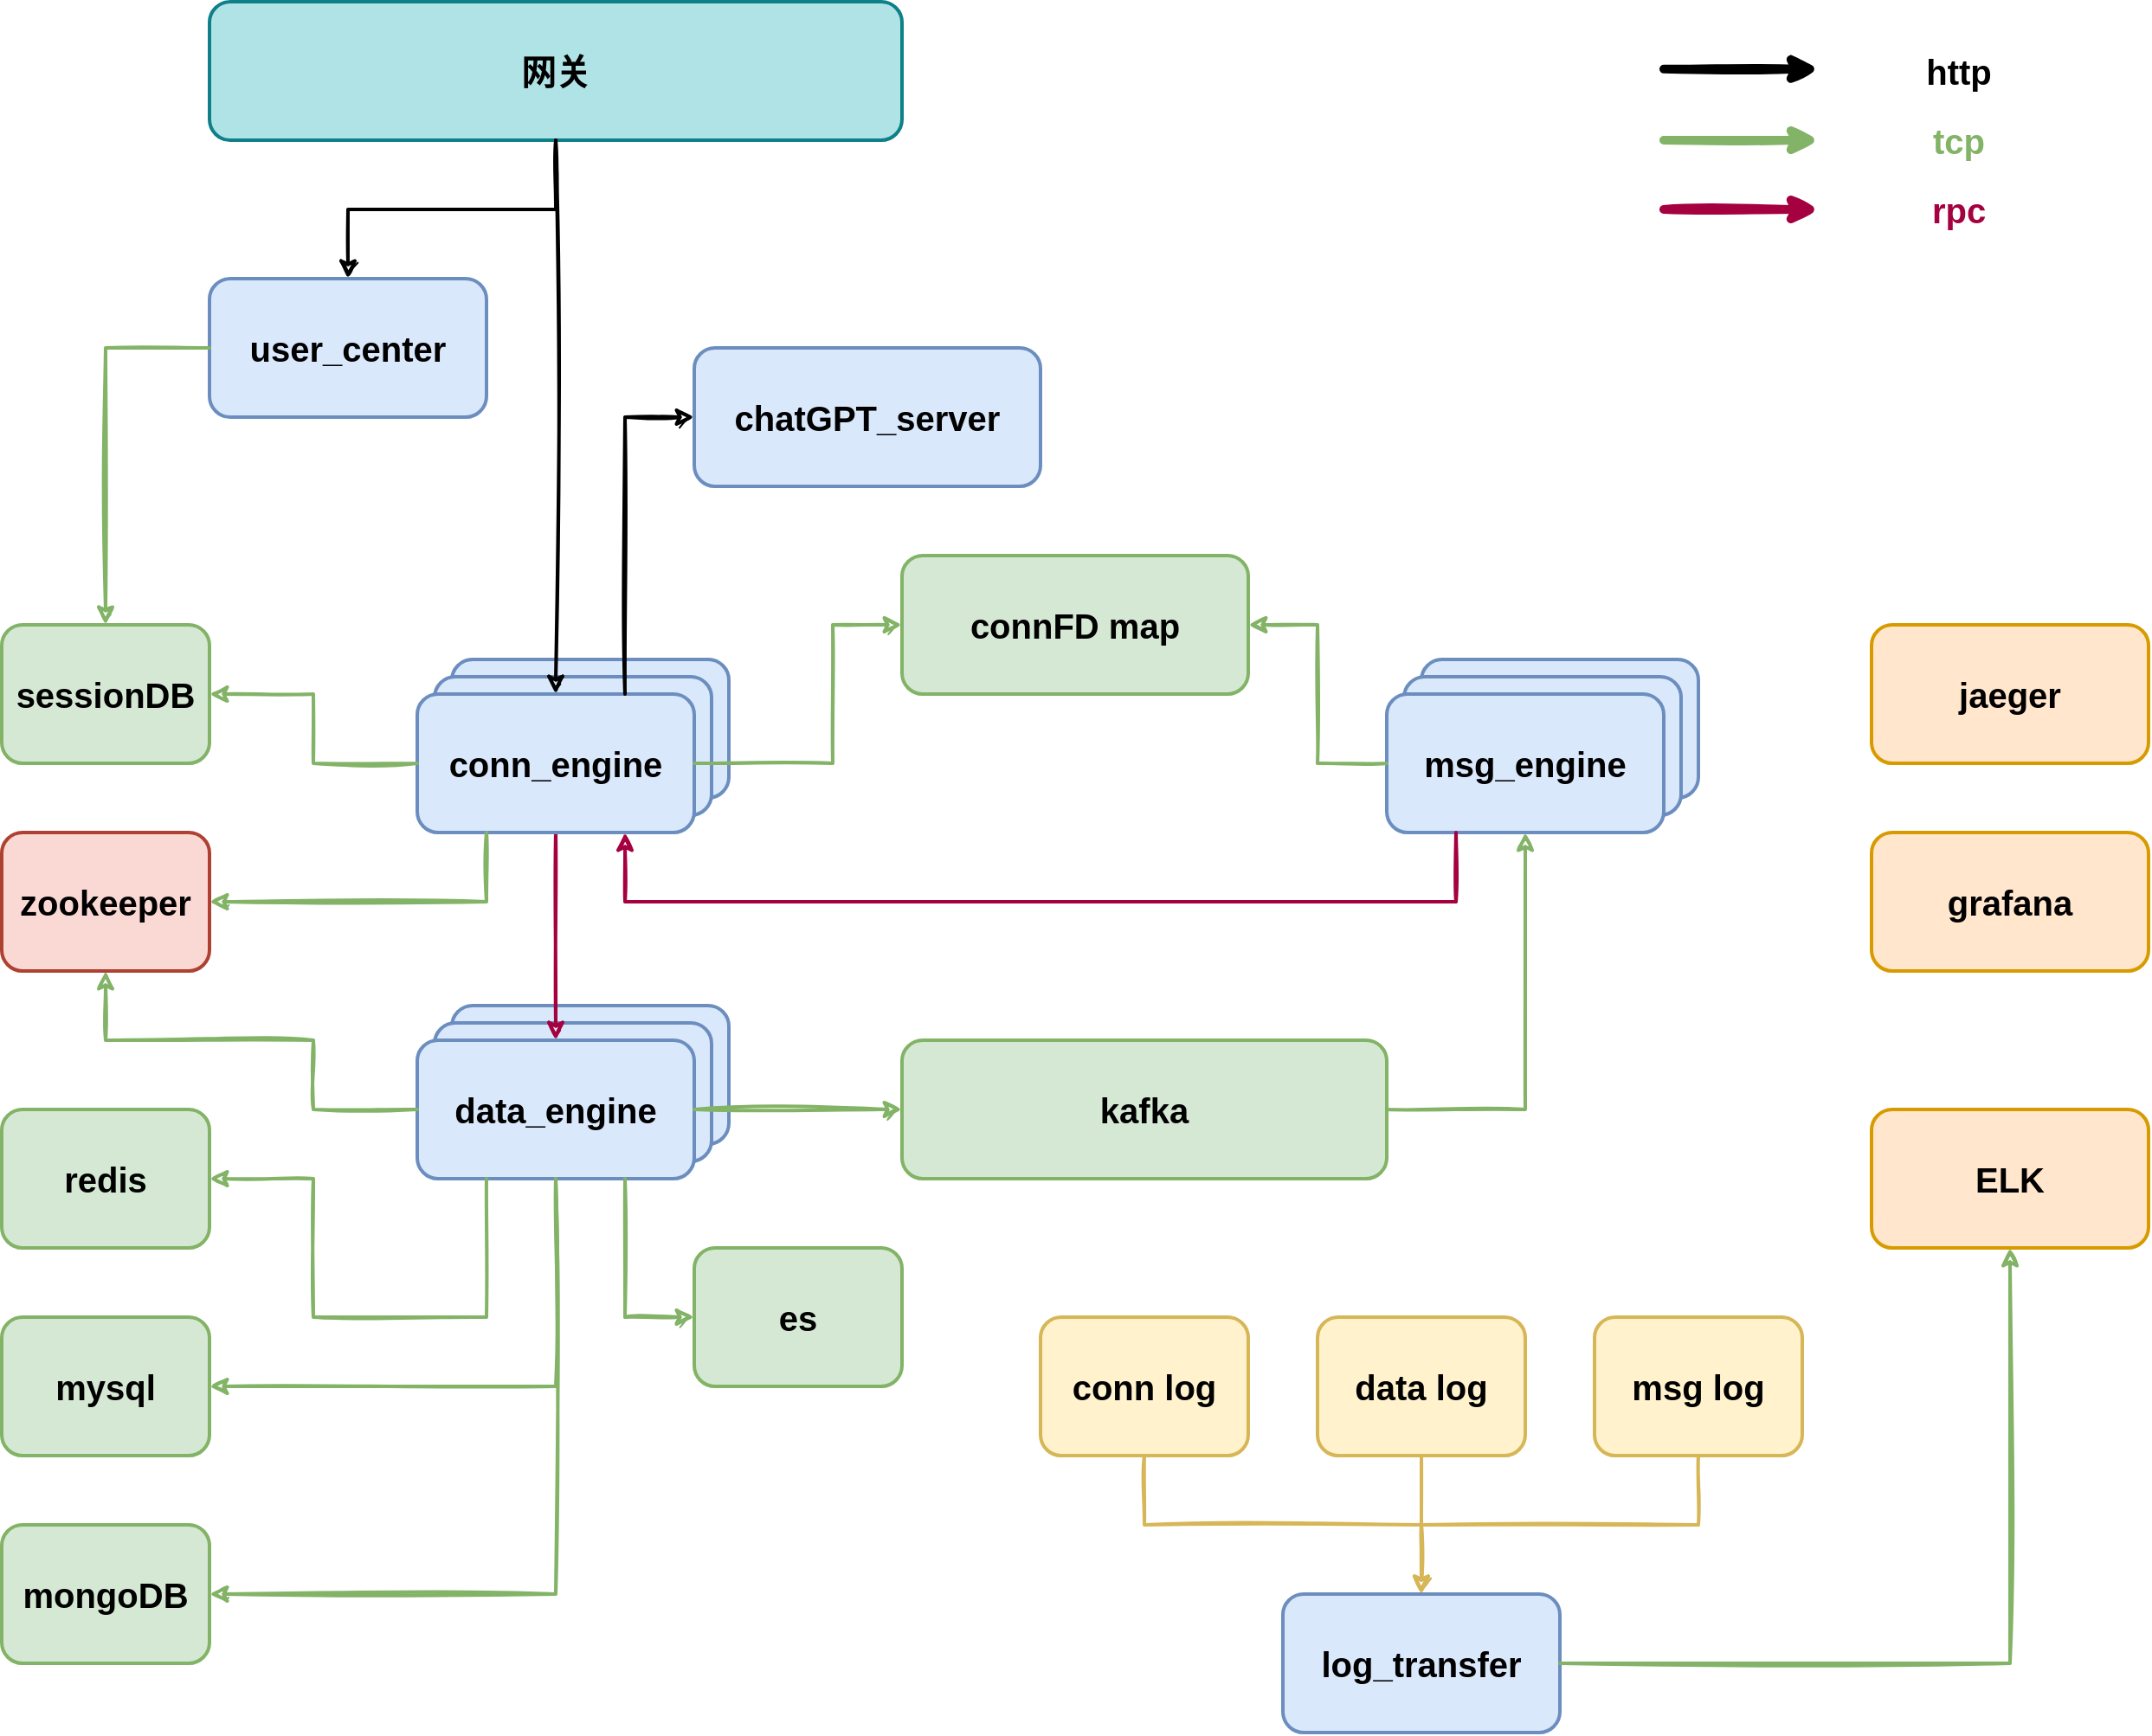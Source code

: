 <mxfile version="20.8.23" type="github">
  <diagram name="第 1 页" id="drtUxWVJf8qe9z6vCUvX">
    <mxGraphModel dx="2295" dy="2117" grid="1" gridSize="10" guides="1" tooltips="1" connect="1" arrows="1" fold="1" page="1" pageScale="1" pageWidth="827" pageHeight="1169" math="0" shadow="0">
      <root>
        <mxCell id="0" />
        <mxCell id="1" parent="0" />
        <mxCell id="sb3F21ZvVIw3IBBPBF7H-9" value="" style="rounded=1;whiteSpace=wrap;html=1;strokeWidth=2;fillWeight=4;hachureGap=8;hachureAngle=45;fillColor=#dae8fc;strokeColor=#6c8ebf;fontStyle=1;fontSize=20;" vertex="1" parent="1">
          <mxGeometry x="220" y="580" width="160" height="80" as="geometry" />
        </mxCell>
        <mxCell id="sb3F21ZvVIw3IBBPBF7H-7" value="" style="rounded=1;whiteSpace=wrap;html=1;strokeWidth=2;fillWeight=4;hachureGap=8;hachureAngle=45;fillColor=#dae8fc;strokeColor=#6c8ebf;fontStyle=1;fontSize=20;" vertex="1" parent="1">
          <mxGeometry x="210" y="590" width="160" height="80" as="geometry" />
        </mxCell>
        <mxCell id="sb3F21ZvVIw3IBBPBF7H-5" value="data_engine" style="rounded=1;whiteSpace=wrap;html=1;strokeWidth=2;fillWeight=4;hachureGap=8;hachureAngle=45;fillColor=#dae8fc;strokeColor=#6c8ebf;fontStyle=1;fontSize=20;" vertex="1" parent="1">
          <mxGeometry x="200" y="600" width="160" height="80" as="geometry" />
        </mxCell>
        <mxCell id="sb3F21ZvVIw3IBBPBF7H-10" value="" style="rounded=1;whiteSpace=wrap;html=1;strokeWidth=2;fillWeight=4;hachureGap=8;hachureAngle=45;fillColor=#dae8fc;strokeColor=#6c8ebf;fontStyle=1;fontSize=20;" vertex="1" parent="1">
          <mxGeometry x="780" y="380" width="160" height="80" as="geometry" />
        </mxCell>
        <mxCell id="sb3F21ZvVIw3IBBPBF7H-11" value="" style="rounded=1;whiteSpace=wrap;html=1;strokeWidth=2;fillWeight=4;hachureGap=8;hachureAngle=45;fillColor=#dae8fc;strokeColor=#6c8ebf;fontStyle=1;fontSize=20;" vertex="1" parent="1">
          <mxGeometry x="770" y="390" width="160" height="80" as="geometry" />
        </mxCell>
        <mxCell id="sb3F21ZvVIw3IBBPBF7H-12" value="msg_engine" style="rounded=1;whiteSpace=wrap;html=1;strokeWidth=2;fillWeight=4;hachureGap=8;hachureAngle=45;fillColor=#dae8fc;strokeColor=#6c8ebf;fontStyle=1;fontSize=20;" vertex="1" parent="1">
          <mxGeometry x="760" y="400" width="160" height="80" as="geometry" />
        </mxCell>
        <mxCell id="sb3F21ZvVIw3IBBPBF7H-15" value="redis" style="rounded=1;whiteSpace=wrap;html=1;strokeWidth=2;fillWeight=4;hachureGap=8;hachureAngle=45;fillColor=#d5e8d4;strokeColor=#82b366;fontStyle=1;fontSize=20;" vertex="1" parent="1">
          <mxGeometry x="-40" y="640" width="120" height="80" as="geometry" />
        </mxCell>
        <mxCell id="sb3F21ZvVIw3IBBPBF7H-16" value="mysql" style="rounded=1;whiteSpace=wrap;html=1;strokeWidth=2;fillWeight=4;hachureGap=8;hachureAngle=45;fillColor=#d5e8d4;strokeColor=#82b366;fontStyle=1;fontSize=20;" vertex="1" parent="1">
          <mxGeometry x="-40" y="760" width="120" height="80" as="geometry" />
        </mxCell>
        <mxCell id="sb3F21ZvVIw3IBBPBF7H-17" value="mongoDB" style="rounded=1;whiteSpace=wrap;html=1;strokeWidth=2;fillWeight=4;hachureGap=8;hachureAngle=45;fillColor=#d5e8d4;strokeColor=#82b366;fontStyle=1;fontSize=20;" vertex="1" parent="1">
          <mxGeometry x="-40" y="880" width="120" height="80" as="geometry" />
        </mxCell>
        <mxCell id="sb3F21ZvVIw3IBBPBF7H-18" value="kafka" style="rounded=1;whiteSpace=wrap;html=1;strokeWidth=2;fillWeight=4;hachureGap=8;hachureAngle=45;fillColor=#d5e8d4;strokeColor=#82b366;fontStyle=1;fontSize=20;" vertex="1" parent="1">
          <mxGeometry x="480" y="600" width="280" height="80" as="geometry" />
        </mxCell>
        <mxCell id="sb3F21ZvVIw3IBBPBF7H-19" value="zookeeper" style="rounded=1;whiteSpace=wrap;html=1;strokeWidth=2;fillWeight=4;hachureGap=8;hachureAngle=45;fillColor=#fad9d5;strokeColor=#ae4132;fontStyle=1;fontSize=20;" vertex="1" parent="1">
          <mxGeometry x="-40" y="480" width="120" height="80" as="geometry" />
        </mxCell>
        <mxCell id="sb3F21ZvVIw3IBBPBF7H-21" value="connFD map" style="rounded=1;whiteSpace=wrap;html=1;strokeWidth=2;fillWeight=4;hachureGap=8;hachureAngle=45;fillColor=#d5e8d4;strokeColor=#82b366;fontStyle=1;fontSize=20;" vertex="1" parent="1">
          <mxGeometry x="480" y="320" width="200" height="80" as="geometry" />
        </mxCell>
        <mxCell id="sb3F21ZvVIw3IBBPBF7H-22" value="网关" style="rounded=1;whiteSpace=wrap;html=1;strokeWidth=2;fillWeight=4;hachureGap=8;hachureAngle=45;fillColor=#b0e3e6;strokeColor=#0e8088;fontStyle=1;fontSize=20;" vertex="1" parent="1">
          <mxGeometry x="80" width="400" height="80" as="geometry" />
        </mxCell>
        <mxCell id="sb3F21ZvVIw3IBBPBF7H-25" value="" style="rounded=1;whiteSpace=wrap;html=1;strokeWidth=2;fillWeight=4;hachureGap=8;hachureAngle=45;fillColor=#dae8fc;strokeColor=#6c8ebf;fontStyle=1;fontSize=20;" vertex="1" parent="1">
          <mxGeometry x="220" y="380" width="160" height="80" as="geometry" />
        </mxCell>
        <mxCell id="sb3F21ZvVIw3IBBPBF7H-26" value="" style="rounded=1;whiteSpace=wrap;html=1;strokeWidth=2;fillWeight=4;hachureGap=8;hachureAngle=45;fillColor=#dae8fc;strokeColor=#6c8ebf;fontStyle=1;fontSize=20;" vertex="1" parent="1">
          <mxGeometry x="210" y="390" width="160" height="80" as="geometry" />
        </mxCell>
        <mxCell id="sb3F21ZvVIw3IBBPBF7H-31" style="edgeStyle=orthogonalEdgeStyle;rounded=0;sketch=1;orthogonalLoop=1;jettySize=auto;html=1;exitX=0.5;exitY=1;exitDx=0;exitDy=0;entryX=0.5;entryY=0;entryDx=0;entryDy=0;strokeWidth=2;fontSize=20;fillColor=#d80073;strokeColor=#A50040;" edge="1" parent="1" source="sb3F21ZvVIw3IBBPBF7H-27" target="sb3F21ZvVIw3IBBPBF7H-5">
          <mxGeometry relative="1" as="geometry" />
        </mxCell>
        <mxCell id="sb3F21ZvVIw3IBBPBF7H-27" value="conn_engine" style="rounded=1;whiteSpace=wrap;html=1;strokeWidth=2;fillWeight=4;hachureGap=8;hachureAngle=45;fillColor=#dae8fc;strokeColor=#6c8ebf;fontStyle=1;fontSize=20;" vertex="1" parent="1">
          <mxGeometry x="200" y="400" width="160" height="80" as="geometry" />
        </mxCell>
        <mxCell id="sb3F21ZvVIw3IBBPBF7H-33" style="edgeStyle=orthogonalEdgeStyle;rounded=0;sketch=1;orthogonalLoop=1;jettySize=auto;html=1;exitX=1;exitY=0.5;exitDx=0;exitDy=0;strokeWidth=2;fontSize=20;entryX=0;entryY=0.5;entryDx=0;entryDy=0;fillColor=#d5e8d4;strokeColor=#82b366;" edge="1" parent="1" source="sb3F21ZvVIw3IBBPBF7H-5" target="sb3F21ZvVIw3IBBPBF7H-18">
          <mxGeometry relative="1" as="geometry">
            <mxPoint x="810" y="180" as="sourcePoint" />
            <mxPoint x="440" y="670" as="targetPoint" />
          </mxGeometry>
        </mxCell>
        <mxCell id="sb3F21ZvVIw3IBBPBF7H-34" style="edgeStyle=orthogonalEdgeStyle;rounded=0;sketch=1;orthogonalLoop=1;jettySize=auto;html=1;exitX=1;exitY=0.5;exitDx=0;exitDy=0;entryX=0.5;entryY=1;entryDx=0;entryDy=0;strokeWidth=2;fontSize=20;fillColor=#d5e8d4;strokeColor=#82b366;" edge="1" parent="1" source="sb3F21ZvVIw3IBBPBF7H-18" target="sb3F21ZvVIw3IBBPBF7H-12">
          <mxGeometry relative="1" as="geometry">
            <mxPoint x="810" y="180" as="sourcePoint" />
            <mxPoint x="810" y="300" as="targetPoint" />
          </mxGeometry>
        </mxCell>
        <mxCell id="sb3F21ZvVIw3IBBPBF7H-35" style="edgeStyle=orthogonalEdgeStyle;rounded=0;sketch=1;orthogonalLoop=1;jettySize=auto;html=1;exitX=0;exitY=0.5;exitDx=0;exitDy=0;entryX=0.5;entryY=1;entryDx=0;entryDy=0;strokeWidth=2;fontSize=20;fillColor=#d5e8d4;strokeColor=#82b366;" edge="1" parent="1" source="sb3F21ZvVIw3IBBPBF7H-5" target="sb3F21ZvVIw3IBBPBF7H-19">
          <mxGeometry relative="1" as="geometry">
            <mxPoint x="810" y="180" as="sourcePoint" />
            <mxPoint x="80" y="560" as="targetPoint" />
            <Array as="points">
              <mxPoint x="140" y="640" />
              <mxPoint x="140" y="600" />
              <mxPoint x="20" y="600" />
            </Array>
          </mxGeometry>
        </mxCell>
        <mxCell id="sb3F21ZvVIw3IBBPBF7H-36" style="edgeStyle=orthogonalEdgeStyle;rounded=0;sketch=1;orthogonalLoop=1;jettySize=auto;html=1;exitX=0.25;exitY=1;exitDx=0;exitDy=0;entryX=1;entryY=0.5;entryDx=0;entryDy=0;strokeWidth=2;fontSize=20;fillColor=#d5e8d4;strokeColor=#82b366;" edge="1" parent="1" source="sb3F21ZvVIw3IBBPBF7H-5" target="sb3F21ZvVIw3IBBPBF7H-15">
          <mxGeometry relative="1" as="geometry">
            <mxPoint x="210" y="650" as="sourcePoint" />
            <mxPoint x="90" y="450" as="targetPoint" />
            <Array as="points">
              <mxPoint x="240" y="760" />
              <mxPoint x="140" y="760" />
              <mxPoint x="140" y="680" />
            </Array>
          </mxGeometry>
        </mxCell>
        <mxCell id="sb3F21ZvVIw3IBBPBF7H-37" style="edgeStyle=orthogonalEdgeStyle;rounded=0;sketch=1;orthogonalLoop=1;jettySize=auto;html=1;exitX=0.5;exitY=1;exitDx=0;exitDy=0;entryX=1;entryY=0.5;entryDx=0;entryDy=0;strokeWidth=2;fontSize=20;fillColor=#d5e8d4;strokeColor=#82b366;" edge="1" parent="1" source="sb3F21ZvVIw3IBBPBF7H-5" target="sb3F21ZvVIw3IBBPBF7H-16">
          <mxGeometry relative="1" as="geometry">
            <mxPoint x="220" y="660" as="sourcePoint" />
            <mxPoint x="90" y="570" as="targetPoint" />
            <Array as="points">
              <mxPoint x="280" y="800" />
            </Array>
          </mxGeometry>
        </mxCell>
        <mxCell id="sb3F21ZvVIw3IBBPBF7H-38" style="edgeStyle=orthogonalEdgeStyle;rounded=0;sketch=1;orthogonalLoop=1;jettySize=auto;html=1;exitX=0.5;exitY=1;exitDx=0;exitDy=0;entryX=1;entryY=0.5;entryDx=0;entryDy=0;strokeWidth=2;fontSize=20;fillColor=#d5e8d4;strokeColor=#82b366;" edge="1" parent="1" source="sb3F21ZvVIw3IBBPBF7H-5" target="sb3F21ZvVIw3IBBPBF7H-17">
          <mxGeometry relative="1" as="geometry">
            <mxPoint x="230" y="670" as="sourcePoint" />
            <mxPoint x="90" y="690" as="targetPoint" />
          </mxGeometry>
        </mxCell>
        <mxCell id="sb3F21ZvVIw3IBBPBF7H-39" style="edgeStyle=orthogonalEdgeStyle;rounded=0;sketch=1;orthogonalLoop=1;jettySize=auto;html=1;exitX=0.5;exitY=1;exitDx=0;exitDy=0;entryX=0.5;entryY=0;entryDx=0;entryDy=0;strokeWidth=2;fontSize=20;" edge="1" parent="1" source="sb3F21ZvVIw3IBBPBF7H-22" target="sb3F21ZvVIw3IBBPBF7H-27">
          <mxGeometry relative="1" as="geometry">
            <mxPoint x="810" y="180" as="sourcePoint" />
            <mxPoint x="810" y="300" as="targetPoint" />
          </mxGeometry>
        </mxCell>
        <mxCell id="sb3F21ZvVIw3IBBPBF7H-40" style="edgeStyle=orthogonalEdgeStyle;rounded=0;sketch=1;orthogonalLoop=1;jettySize=auto;html=1;exitX=0;exitY=0.5;exitDx=0;exitDy=0;entryX=1;entryY=0.5;entryDx=0;entryDy=0;strokeWidth=2;fontSize=20;fillColor=#d5e8d4;strokeColor=#82b366;" edge="1" parent="1" source="sb3F21ZvVIw3IBBPBF7H-12" target="sb3F21ZvVIw3IBBPBF7H-21">
          <mxGeometry relative="1" as="geometry">
            <mxPoint x="810" y="180" as="sourcePoint" />
            <mxPoint x="810" y="300" as="targetPoint" />
          </mxGeometry>
        </mxCell>
        <mxCell id="sb3F21ZvVIw3IBBPBF7H-41" style="edgeStyle=orthogonalEdgeStyle;rounded=0;sketch=1;orthogonalLoop=1;jettySize=auto;html=1;exitX=1;exitY=0.5;exitDx=0;exitDy=0;entryX=0;entryY=0.5;entryDx=0;entryDy=0;strokeWidth=2;fontSize=20;fillColor=#d5e8d4;strokeColor=#82b366;" edge="1" parent="1" source="sb3F21ZvVIw3IBBPBF7H-27" target="sb3F21ZvVIw3IBBPBF7H-21">
          <mxGeometry relative="1" as="geometry">
            <mxPoint x="770" y="450" as="sourcePoint" />
            <mxPoint x="690" y="330" as="targetPoint" />
            <Array as="points">
              <mxPoint x="440" y="440" />
              <mxPoint x="440" y="360" />
            </Array>
          </mxGeometry>
        </mxCell>
        <mxCell id="sb3F21ZvVIw3IBBPBF7H-42" style="edgeStyle=orthogonalEdgeStyle;rounded=0;sketch=1;orthogonalLoop=1;jettySize=auto;html=1;exitX=0.25;exitY=1;exitDx=0;exitDy=0;entryX=0.75;entryY=1;entryDx=0;entryDy=0;strokeWidth=2;fontSize=20;fillColor=#d80073;strokeColor=#A50040;" edge="1" parent="1" source="sb3F21ZvVIw3IBBPBF7H-12" target="sb3F21ZvVIw3IBBPBF7H-27">
          <mxGeometry relative="1" as="geometry">
            <mxPoint x="810" y="180" as="sourcePoint" />
            <mxPoint x="810" y="300" as="targetPoint" />
            <Array as="points">
              <mxPoint x="800" y="520" />
              <mxPoint x="320" y="520" />
            </Array>
          </mxGeometry>
        </mxCell>
        <mxCell id="sb3F21ZvVIw3IBBPBF7H-43" style="edgeStyle=orthogonalEdgeStyle;rounded=0;sketch=1;orthogonalLoop=1;jettySize=auto;html=1;exitX=0.25;exitY=1;exitDx=0;exitDy=0;entryX=1;entryY=0.5;entryDx=0;entryDy=0;strokeWidth=2;fontSize=20;fillColor=#d5e8d4;strokeColor=#82b366;" edge="1" parent="1" source="sb3F21ZvVIw3IBBPBF7H-27" target="sb3F21ZvVIw3IBBPBF7H-19">
          <mxGeometry relative="1" as="geometry">
            <mxPoint x="810" y="180" as="sourcePoint" />
            <mxPoint x="810" y="300" as="targetPoint" />
            <Array as="points">
              <mxPoint x="240" y="520" />
            </Array>
          </mxGeometry>
        </mxCell>
        <mxCell id="sb3F21ZvVIw3IBBPBF7H-45" value="es" style="rounded=1;whiteSpace=wrap;html=1;strokeWidth=2;fillWeight=4;hachureGap=8;hachureAngle=45;fillColor=#d5e8d4;strokeColor=#82b366;fontStyle=1;fontSize=20;" vertex="1" parent="1">
          <mxGeometry x="360" y="720" width="120" height="80" as="geometry" />
        </mxCell>
        <mxCell id="sb3F21ZvVIw3IBBPBF7H-46" style="edgeStyle=orthogonalEdgeStyle;rounded=0;sketch=1;orthogonalLoop=1;jettySize=auto;html=1;exitX=0.75;exitY=1;exitDx=0;exitDy=0;entryX=0;entryY=0.5;entryDx=0;entryDy=0;strokeWidth=2;fontSize=20;fillColor=#d5e8d4;strokeColor=#82b366;" edge="1" parent="1" source="sb3F21ZvVIw3IBBPBF7H-5" target="sb3F21ZvVIw3IBBPBF7H-45">
          <mxGeometry relative="1" as="geometry">
            <mxPoint x="290" y="690" as="sourcePoint" />
            <mxPoint x="90" y="930" as="targetPoint" />
          </mxGeometry>
        </mxCell>
        <mxCell id="sb3F21ZvVIw3IBBPBF7H-47" value="conn log" style="rounded=1;whiteSpace=wrap;html=1;strokeWidth=2;fillWeight=4;hachureGap=8;hachureAngle=45;fillColor=#fff2cc;strokeColor=#d6b656;fontStyle=1;fontSize=20;" vertex="1" parent="1">
          <mxGeometry x="560" y="760" width="120" height="80" as="geometry" />
        </mxCell>
        <mxCell id="sb3F21ZvVIw3IBBPBF7H-48" value="data log" style="rounded=1;whiteSpace=wrap;html=1;strokeWidth=2;fillWeight=4;hachureGap=8;hachureAngle=45;fillColor=#fff2cc;strokeColor=#d6b656;fontStyle=1;fontSize=20;" vertex="1" parent="1">
          <mxGeometry x="720" y="760" width="120" height="80" as="geometry" />
        </mxCell>
        <mxCell id="sb3F21ZvVIw3IBBPBF7H-49" value="msg log" style="rounded=1;whiteSpace=wrap;html=1;strokeWidth=2;fillWeight=4;hachureGap=8;hachureAngle=45;fillColor=#fff2cc;strokeColor=#d6b656;fontStyle=1;fontSize=20;" vertex="1" parent="1">
          <mxGeometry x="880" y="760" width="120" height="80" as="geometry" />
        </mxCell>
        <mxCell id="sb3F21ZvVIw3IBBPBF7H-50" value="log_transfer" style="rounded=1;whiteSpace=wrap;html=1;strokeWidth=2;fillWeight=4;hachureGap=8;hachureAngle=45;fillColor=#dae8fc;strokeColor=#6c8ebf;fontStyle=1;fontSize=20;" vertex="1" parent="1">
          <mxGeometry x="700" y="920" width="160" height="80" as="geometry" />
        </mxCell>
        <mxCell id="sb3F21ZvVIw3IBBPBF7H-51" style="edgeStyle=orthogonalEdgeStyle;rounded=0;sketch=1;orthogonalLoop=1;jettySize=auto;html=1;exitX=0.5;exitY=1;exitDx=0;exitDy=0;entryX=0.5;entryY=0;entryDx=0;entryDy=0;strokeWidth=2;fontSize=20;fillColor=#fff2cc;strokeColor=#d6b656;" edge="1" parent="1" source="sb3F21ZvVIw3IBBPBF7H-47" target="sb3F21ZvVIw3IBBPBF7H-50">
          <mxGeometry relative="1" as="geometry">
            <mxPoint x="900" y="520" as="sourcePoint" />
            <mxPoint x="900" y="640" as="targetPoint" />
            <Array as="points">
              <mxPoint x="620" y="880" />
              <mxPoint x="780" y="880" />
            </Array>
          </mxGeometry>
        </mxCell>
        <mxCell id="sb3F21ZvVIw3IBBPBF7H-53" style="edgeStyle=orthogonalEdgeStyle;rounded=0;sketch=1;orthogonalLoop=1;jettySize=auto;html=1;exitX=0.5;exitY=1;exitDx=0;exitDy=0;entryX=0.5;entryY=0;entryDx=0;entryDy=0;strokeWidth=2;fontSize=20;fillColor=#fff2cc;strokeColor=#d6b656;" edge="1" parent="1" source="sb3F21ZvVIw3IBBPBF7H-48" target="sb3F21ZvVIw3IBBPBF7H-50">
          <mxGeometry relative="1" as="geometry">
            <mxPoint x="630" y="850" as="sourcePoint" />
            <mxPoint x="780" y="990" as="targetPoint" />
          </mxGeometry>
        </mxCell>
        <mxCell id="sb3F21ZvVIw3IBBPBF7H-54" style="edgeStyle=orthogonalEdgeStyle;rounded=0;sketch=1;orthogonalLoop=1;jettySize=auto;html=1;exitX=0.5;exitY=1;exitDx=0;exitDy=0;strokeWidth=2;fontSize=20;entryX=0.5;entryY=0;entryDx=0;entryDy=0;fillColor=#fff2cc;strokeColor=#d6b656;" edge="1" parent="1" source="sb3F21ZvVIw3IBBPBF7H-49" target="sb3F21ZvVIw3IBBPBF7H-50">
          <mxGeometry relative="1" as="geometry">
            <mxPoint x="630" y="850" as="sourcePoint" />
            <mxPoint x="890" y="950" as="targetPoint" />
            <Array as="points">
              <mxPoint x="940" y="880" />
              <mxPoint x="780" y="880" />
            </Array>
          </mxGeometry>
        </mxCell>
        <mxCell id="sb3F21ZvVIw3IBBPBF7H-56" value="chatGPT_server" style="rounded=1;whiteSpace=wrap;html=1;strokeWidth=2;fillWeight=4;hachureGap=8;hachureAngle=45;fillColor=#dae8fc;strokeColor=#6c8ebf;fontStyle=1;fontSize=20;" vertex="1" parent="1">
          <mxGeometry x="360" y="200" width="200" height="80" as="geometry" />
        </mxCell>
        <mxCell id="sb3F21ZvVIw3IBBPBF7H-58" value="user_center" style="rounded=1;whiteSpace=wrap;html=1;strokeWidth=2;fillWeight=4;hachureGap=8;hachureAngle=45;fillColor=#dae8fc;strokeColor=#6c8ebf;fontStyle=1;fontSize=20;" vertex="1" parent="1">
          <mxGeometry x="80" y="160" width="160" height="80" as="geometry" />
        </mxCell>
        <mxCell id="sb3F21ZvVIw3IBBPBF7H-59" style="edgeStyle=orthogonalEdgeStyle;rounded=0;sketch=1;orthogonalLoop=1;jettySize=auto;html=1;exitX=0.5;exitY=1;exitDx=0;exitDy=0;strokeWidth=2;fontSize=20;" edge="1" parent="1" source="sb3F21ZvVIw3IBBPBF7H-22" target="sb3F21ZvVIw3IBBPBF7H-58">
          <mxGeometry relative="1" as="geometry">
            <mxPoint x="470" y="60" as="sourcePoint" />
            <mxPoint x="470" y="300" as="targetPoint" />
          </mxGeometry>
        </mxCell>
        <mxCell id="sb3F21ZvVIw3IBBPBF7H-60" value="sessionDB" style="rounded=1;whiteSpace=wrap;html=1;strokeWidth=2;fillWeight=4;hachureGap=8;hachureAngle=45;fillColor=#d5e8d4;strokeColor=#82b366;fontStyle=1;fontSize=20;" vertex="1" parent="1">
          <mxGeometry x="-40" y="360" width="120" height="80" as="geometry" />
        </mxCell>
        <mxCell id="sb3F21ZvVIw3IBBPBF7H-61" style="edgeStyle=orthogonalEdgeStyle;rounded=0;sketch=1;orthogonalLoop=1;jettySize=auto;html=1;exitX=0;exitY=0.5;exitDx=0;exitDy=0;entryX=0.5;entryY=0;entryDx=0;entryDy=0;strokeWidth=2;fontSize=20;fillColor=#d5e8d4;strokeColor=#82b366;" edge="1" parent="1" source="sb3F21ZvVIw3IBBPBF7H-58" target="sb3F21ZvVIw3IBBPBF7H-60">
          <mxGeometry relative="1" as="geometry">
            <mxPoint x="810" y="180" as="sourcePoint" />
            <mxPoint x="810" y="300" as="targetPoint" />
            <Array as="points">
              <mxPoint x="20" y="200" />
            </Array>
          </mxGeometry>
        </mxCell>
        <mxCell id="sb3F21ZvVIw3IBBPBF7H-63" style="edgeStyle=orthogonalEdgeStyle;rounded=0;sketch=1;orthogonalLoop=1;jettySize=auto;html=1;exitX=0;exitY=0.5;exitDx=0;exitDy=0;entryX=1;entryY=0.5;entryDx=0;entryDy=0;strokeWidth=2;fontSize=20;fillColor=#d5e8d4;strokeColor=#82b366;" edge="1" parent="1" source="sb3F21ZvVIw3IBBPBF7H-27" target="sb3F21ZvVIw3IBBPBF7H-60">
          <mxGeometry relative="1" as="geometry">
            <mxPoint x="90" y="210" as="sourcePoint" />
            <mxPoint x="30" y="290" as="targetPoint" />
            <Array as="points">
              <mxPoint x="140" y="440" />
              <mxPoint x="140" y="400" />
            </Array>
          </mxGeometry>
        </mxCell>
        <mxCell id="sb3F21ZvVIw3IBBPBF7H-64" style="edgeStyle=orthogonalEdgeStyle;rounded=0;sketch=1;orthogonalLoop=1;jettySize=auto;html=1;exitX=0.75;exitY=0;exitDx=0;exitDy=0;entryX=0;entryY=0.5;entryDx=0;entryDy=0;strokeWidth=2;fontSize=20;" edge="1" parent="1" source="sb3F21ZvVIw3IBBPBF7H-27" target="sb3F21ZvVIw3IBBPBF7H-56">
          <mxGeometry relative="1" as="geometry">
            <mxPoint x="849.09" y="-60" as="sourcePoint" />
            <mxPoint x="849.09" y="260" as="targetPoint" />
          </mxGeometry>
        </mxCell>
        <mxCell id="sb3F21ZvVIw3IBBPBF7H-66" value="grafana" style="rounded=1;whiteSpace=wrap;html=1;strokeWidth=2;fillWeight=4;hachureGap=8;hachureAngle=45;fillColor=#ffe6cc;strokeColor=#d79b00;fontStyle=1;fontSize=20;" vertex="1" parent="1">
          <mxGeometry x="1040" y="480" width="160" height="80" as="geometry" />
        </mxCell>
        <mxCell id="sb3F21ZvVIw3IBBPBF7H-67" value="ELK" style="rounded=1;whiteSpace=wrap;html=1;strokeWidth=2;fillWeight=4;hachureGap=8;hachureAngle=45;fillColor=#ffe6cc;strokeColor=#d79b00;fontStyle=1;fontSize=20;" vertex="1" parent="1">
          <mxGeometry x="1040" y="640" width="160" height="80" as="geometry" />
        </mxCell>
        <mxCell id="sb3F21ZvVIw3IBBPBF7H-68" value="jaeger" style="rounded=1;whiteSpace=wrap;html=1;strokeWidth=2;fillWeight=4;hachureGap=8;hachureAngle=45;fillColor=#ffe6cc;strokeColor=#d79b00;fontStyle=1;fontSize=20;" vertex="1" parent="1">
          <mxGeometry x="1040" y="360" width="160" height="80" as="geometry" />
        </mxCell>
        <mxCell id="sb3F21ZvVIw3IBBPBF7H-69" value="" style="endArrow=classic;html=1;rounded=0;sketch=1;strokeWidth=2;fontSize=20;exitX=1;exitY=0.5;exitDx=0;exitDy=0;entryX=0.5;entryY=1;entryDx=0;entryDy=0;fillColor=#d5e8d4;strokeColor=#82b366;" edge="1" parent="1" source="sb3F21ZvVIw3IBBPBF7H-50" target="sb3F21ZvVIw3IBBPBF7H-67">
          <mxGeometry width="50" height="50" relative="1" as="geometry">
            <mxPoint x="1120" y="1010" as="sourcePoint" />
            <mxPoint x="1170" y="960" as="targetPoint" />
            <Array as="points">
              <mxPoint x="1120" y="960" />
            </Array>
          </mxGeometry>
        </mxCell>
        <mxCell id="sb3F21ZvVIw3IBBPBF7H-70" style="edgeStyle=orthogonalEdgeStyle;rounded=0;sketch=1;orthogonalLoop=1;jettySize=auto;html=1;exitX=1;exitY=0.5;exitDx=0;exitDy=0;strokeWidth=5;fontSize=20;fillColor=#d5e8d4;strokeColor=#000000;" edge="1" parent="1">
          <mxGeometry relative="1" as="geometry">
            <mxPoint x="920" y="38.89" as="sourcePoint" />
            <mxPoint x="1010" y="38.89" as="targetPoint" />
          </mxGeometry>
        </mxCell>
        <mxCell id="sb3F21ZvVIw3IBBPBF7H-71" style="edgeStyle=orthogonalEdgeStyle;rounded=0;sketch=1;orthogonalLoop=1;jettySize=auto;html=1;exitX=1;exitY=0.5;exitDx=0;exitDy=0;strokeWidth=5;fontSize=20;fillColor=#d5e8d4;strokeColor=#82b366;" edge="1" parent="1">
          <mxGeometry relative="1" as="geometry">
            <mxPoint x="920" y="80.0" as="sourcePoint" />
            <mxPoint x="1010" y="80.0" as="targetPoint" />
          </mxGeometry>
        </mxCell>
        <mxCell id="sb3F21ZvVIw3IBBPBF7H-72" style="edgeStyle=orthogonalEdgeStyle;rounded=0;sketch=1;orthogonalLoop=1;jettySize=auto;html=1;exitX=1;exitY=0.5;exitDx=0;exitDy=0;strokeWidth=5;fontSize=20;fillColor=#d80073;strokeColor=#A50040;" edge="1" parent="1">
          <mxGeometry relative="1" as="geometry">
            <mxPoint x="920" y="120.0" as="sourcePoint" />
            <mxPoint x="1010" y="120.0" as="targetPoint" />
          </mxGeometry>
        </mxCell>
        <mxCell id="sb3F21ZvVIw3IBBPBF7H-73" value="http" style="text;strokeColor=none;fillColor=none;html=1;fontSize=20;fontStyle=1;verticalAlign=middle;align=center;" vertex="1" parent="1">
          <mxGeometry x="1040" y="20" width="100" height="40" as="geometry" />
        </mxCell>
        <mxCell id="sb3F21ZvVIw3IBBPBF7H-74" value="tcp" style="text;strokeColor=none;fillColor=none;html=1;fontSize=20;fontStyle=1;verticalAlign=middle;align=center;fontColor=#82B366;" vertex="1" parent="1">
          <mxGeometry x="1040" y="60" width="100" height="40" as="geometry" />
        </mxCell>
        <mxCell id="sb3F21ZvVIw3IBBPBF7H-75" value="rpc" style="text;strokeColor=none;fillColor=none;html=1;fontSize=20;fontStyle=1;verticalAlign=middle;align=center;fontColor=#A50040;" vertex="1" parent="1">
          <mxGeometry x="1040" y="100" width="100" height="40" as="geometry" />
        </mxCell>
      </root>
    </mxGraphModel>
  </diagram>
</mxfile>
